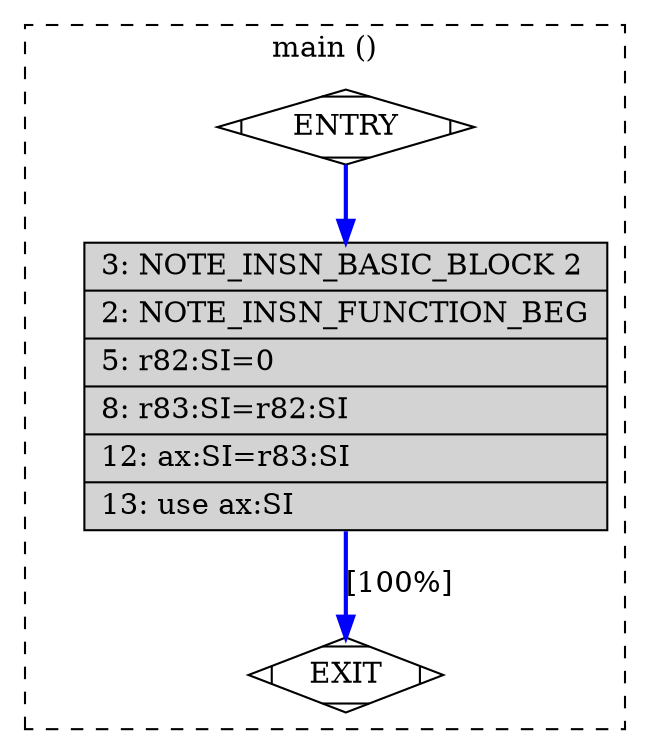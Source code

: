 /* graph generated by GNU GCC Compiler version
 * GNU C17 (GCC) version 12.0.0 20210704 (experimental) (x86_64-pc-linux-gnu)
 *	compiled by GNU C version 12.0.0 20210704 (experimental), GMP version 6.2.0, MPFR version 4.0.2, MPC version 1.1.0, isl version none
 * GGC heuristics: --param ggc-min-expand=30 --param ggc-min-heapsize=4096
*/
digraph "a-conftest.c.248r.vregs" {
overlap=false;
subgraph "cluster_main" {
	style="dashed";
	color="black";
	label="main ()";
	fn_0_basic_block_0 [shape=Mdiamond,style=filled,fillcolor=white,label="ENTRY"];

	fn_0_basic_block_1 [shape=Mdiamond,style=filled,fillcolor=white,label="EXIT"];

	fn_0_basic_block_2 [shape=record,style=filled,fillcolor=lightgrey,label="{\ \ \ \ 3:\ NOTE_INSN_BASIC_BLOCK\ 2\l\
|\ \ \ \ 2:\ NOTE_INSN_FUNCTION_BEG\l\
|\ \ \ \ 5:\ r82:SI=0\l\
|\ \ \ \ 8:\ r83:SI=r82:SI\l\
|\ \ \ 12:\ ax:SI=r83:SI\l\
|\ \ \ 13:\ use\ ax:SI\l\
}"];

	fn_0_basic_block_0:s -> fn_0_basic_block_2:n [style="solid,bold",color=blue,weight=100,constraint=true];
	fn_0_basic_block_2:s -> fn_0_basic_block_1:n [style="solid,bold",color=blue,weight=100,constraint=true,label="[100%]"];
	fn_0_basic_block_0:s -> fn_0_basic_block_1:n [style="invis",constraint=true];
}
}
